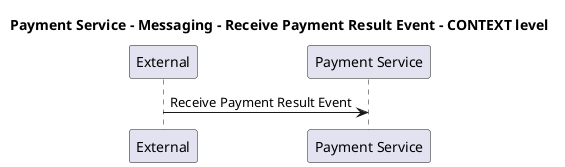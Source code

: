 @startuml

title Payment Service - Messaging - Receive Payment Result Event - CONTEXT level

participant "External" as C4InterFlow.SoftwareSystems.ExternalSystem
participant "Payment Service" as ECommercePlatform.SoftwareSystems.PaymentService

C4InterFlow.SoftwareSystems.ExternalSystem -> ECommercePlatform.SoftwareSystems.PaymentService : Receive Payment Result Event


@enduml

